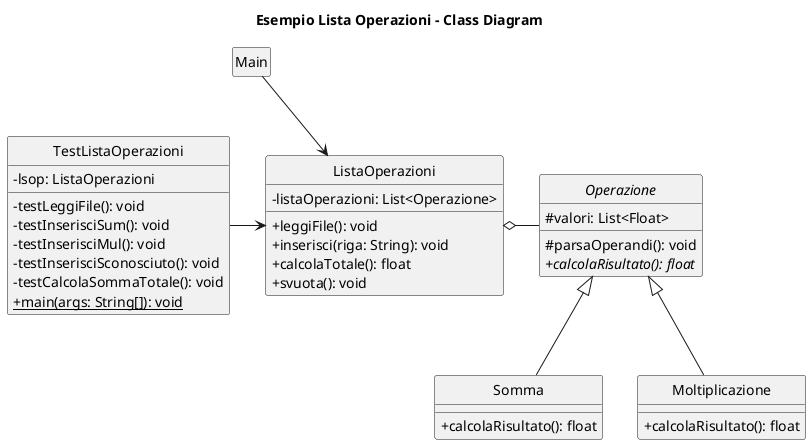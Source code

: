 ' PlantUML: tool per la generazione di UML (.png) in modo testuale
' supporta diversi diagrammi UML 
' (es. diagramma delle classi, di sequenza...)
' esempio file class_diagram.wsd per generare UML a destra
' download (jar): http://plantuml.com/download
' documentazione: http://plantuml.com/class-diagram
' estensione per VS Code (PlantUML): https://marketplace.visualstudio.com/items?itemName=jebbs.plantuml
' (premi ALT-D per aprire la preview in VS Code)
@startuml
' START STYLE
skinparam {
	'monochrome true
	'shadowing false
	'classBackgroundColor white
	'noteBackgroundColor white
	classAttributeIconSize 0
	'linetype polyline
	'linetype ortho
}
hide circle
' END STYLE

title Esempio Lista Operazioni - Class Diagram

class Main
hide Main members

class TestListaOperazioni {
	- lsop: ListaOperazioni
	- testLeggiFile(): void
	- testInserisciSum(): void
	- testInserisciMul(): void
	- testInserisciSconosciuto(): void
	- testCalcolaSommaTotale(): void
	+ {static} main(args: String[]): void
}

abstract class Operazione {
	# valori: List<Float>
	# parsaOperandi(): void
	+ {abstract} calcolaRisultato(): float
}

class Somma {
	+ calcolaRisultato(): float
}

class Moltiplicazione {
	+ calcolaRisultato(): float
}

class ListaOperazioni {
	- listaOperazioni: List<Operazione>
	+ leggiFile(): void
	+ inserisci(riga: String): void
	+ calcolaTotale(): float
	+ svuota(): void
}

' definisco le relazioni
Operazione <|-down- Somma
Operazione <|-down- Moltiplicazione
Main -right-> ListaOperazioni
TestListaOperazioni -right-> ListaOperazioni
ListaOperazioni o-right- Operazione

' per correggere il posizionamento
' posso aggiungere degli archi nascosti
Main -[hidden]-> TestListaOperazioni

@enduml